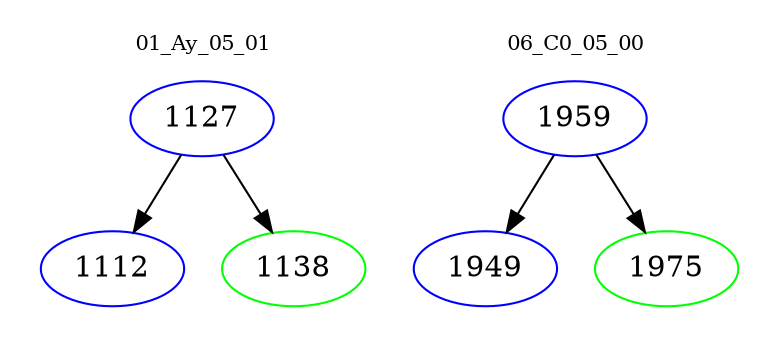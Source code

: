 digraph{
subgraph cluster_0 {
color = white
label = "01_Ay_05_01";
fontsize=10;
T0_1127 [label="1127", color="blue"]
T0_1127 -> T0_1112 [color="black"]
T0_1112 [label="1112", color="blue"]
T0_1127 -> T0_1138 [color="black"]
T0_1138 [label="1138", color="green"]
}
subgraph cluster_1 {
color = white
label = "06_C0_05_00";
fontsize=10;
T1_1959 [label="1959", color="blue"]
T1_1959 -> T1_1949 [color="black"]
T1_1949 [label="1949", color="blue"]
T1_1959 -> T1_1975 [color="black"]
T1_1975 [label="1975", color="green"]
}
}
